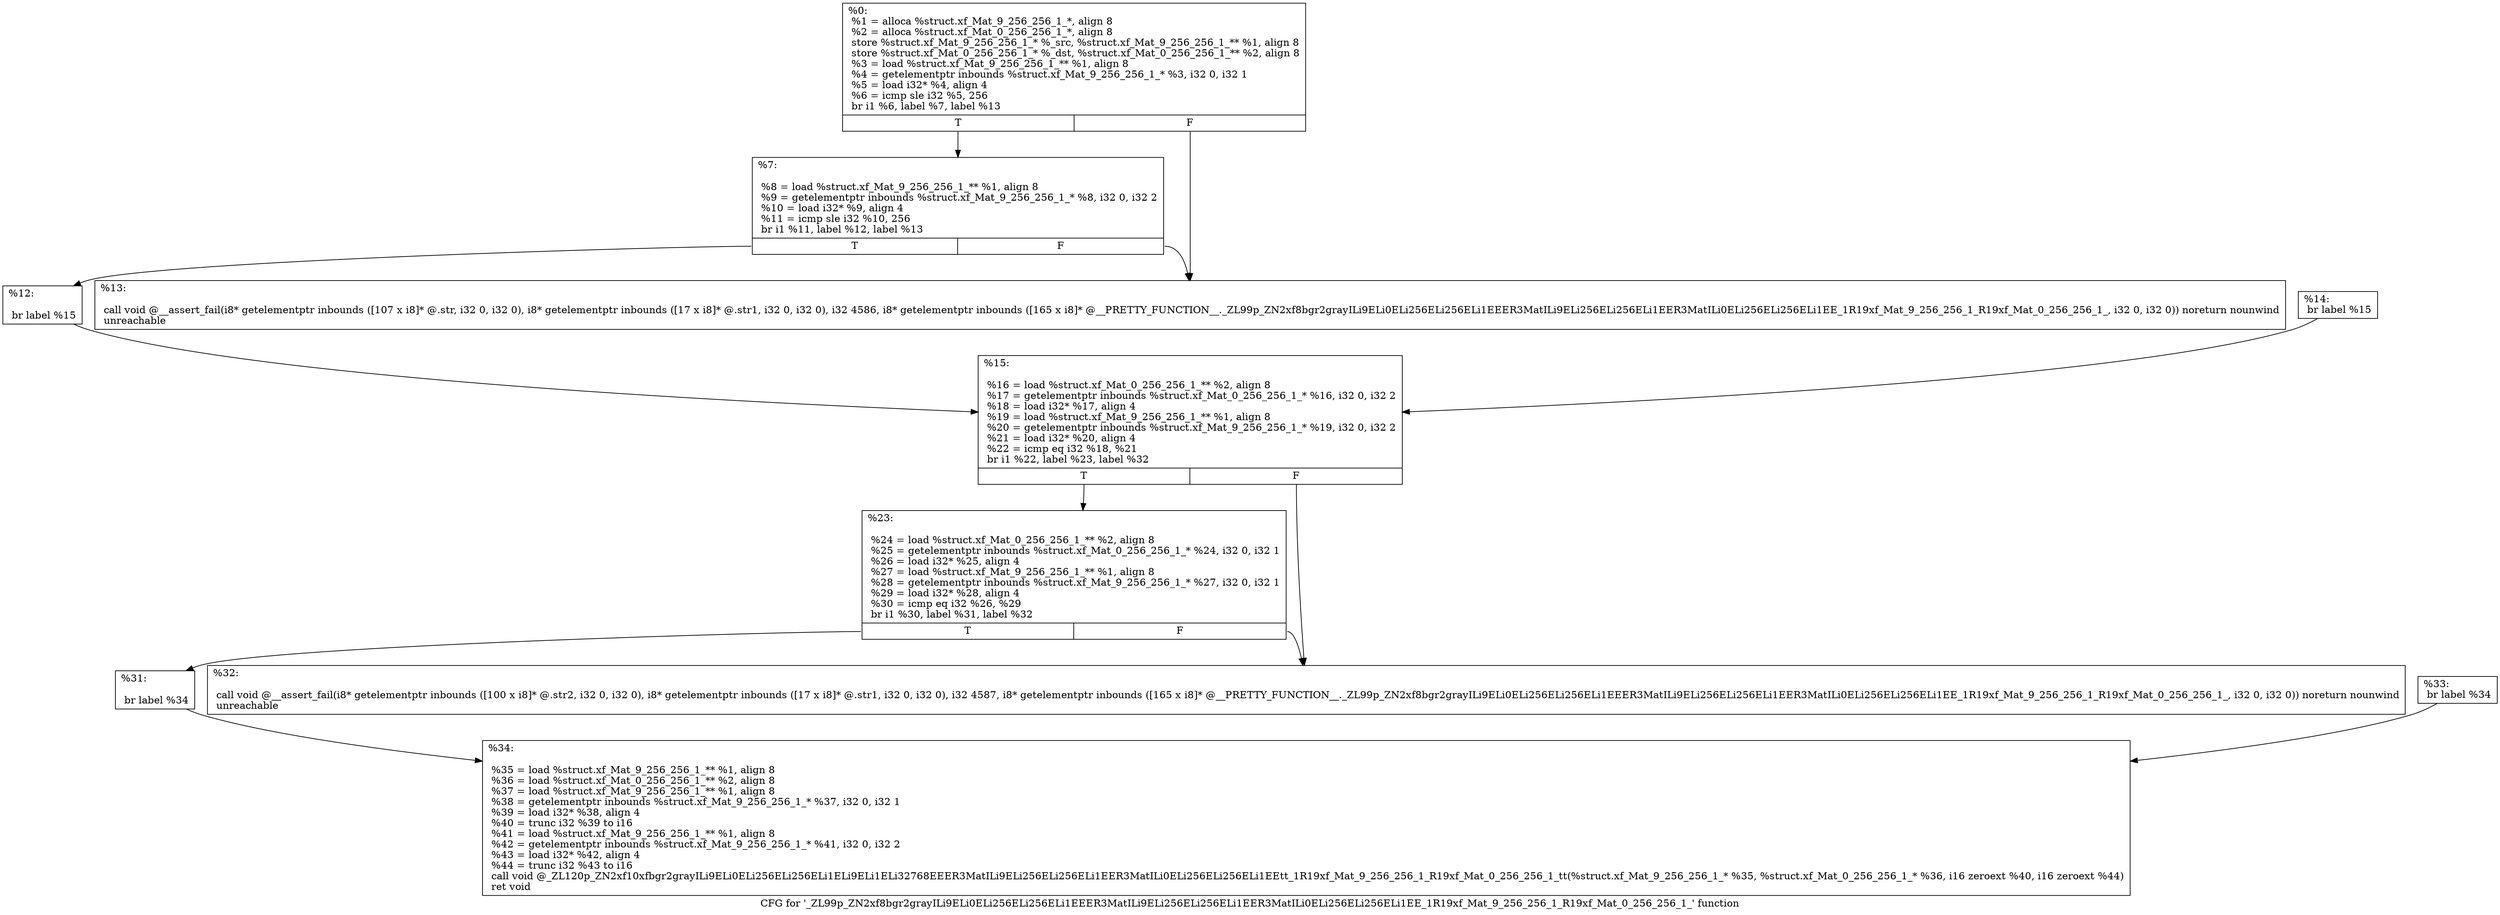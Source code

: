 digraph "CFG for '_ZL99p_ZN2xf8bgr2grayILi9ELi0ELi256ELi256ELi1EEER3MatILi9ELi256ELi256ELi1EER3MatILi0ELi256ELi256ELi1EE_1R19xf_Mat_9_256_256_1_R19xf_Mat_0_256_256_1_' function" {
	label="CFG for '_ZL99p_ZN2xf8bgr2grayILi9ELi0ELi256ELi256ELi1EEER3MatILi9ELi256ELi256ELi1EER3MatILi0ELi256ELi256ELi1EE_1R19xf_Mat_9_256_256_1_R19xf_Mat_0_256_256_1_' function";

	Node0x15e6c50 [shape=record,label="{%0:\l  %1 = alloca %struct.xf_Mat_9_256_256_1_*, align 8\l  %2 = alloca %struct.xf_Mat_0_256_256_1_*, align 8\l  store %struct.xf_Mat_9_256_256_1_* %_src, %struct.xf_Mat_9_256_256_1_** %1, align 8\l  store %struct.xf_Mat_0_256_256_1_* %_dst, %struct.xf_Mat_0_256_256_1_** %2, align 8\l  %3 = load %struct.xf_Mat_9_256_256_1_** %1, align 8\l  %4 = getelementptr inbounds %struct.xf_Mat_9_256_256_1_* %3, i32 0, i32 1\l  %5 = load i32* %4, align 4\l  %6 = icmp sle i32 %5, 256\l  br i1 %6, label %7, label %13\l|{<s0>T|<s1>F}}"];
	Node0x15e6c50:s0 -> Node0x15e70b0;
	Node0x15e6c50:s1 -> Node0x15e7110;
	Node0x15e70b0 [shape=record,label="{%7:\l\l  %8 = load %struct.xf_Mat_9_256_256_1_** %1, align 8\l  %9 = getelementptr inbounds %struct.xf_Mat_9_256_256_1_* %8, i32 0, i32 2\l  %10 = load i32* %9, align 4\l  %11 = icmp sle i32 %10, 256\l  br i1 %11, label %12, label %13\l|{<s0>T|<s1>F}}"];
	Node0x15e70b0:s0 -> Node0x15e7480;
	Node0x15e70b0:s1 -> Node0x15e7110;
	Node0x15e7480 [shape=record,label="{%12:\l\l  br label %15\l}"];
	Node0x15e7480 -> Node0x15e7590;
	Node0x15e7110 [shape=record,label="{%13:\l\l  call void @__assert_fail(i8* getelementptr inbounds ([107 x i8]* @.str, i32 0, i32 0), i8* getelementptr inbounds ([17 x i8]* @.str1, i32 0, i32 0), i32 4586, i8* getelementptr inbounds ([165 x i8]* @__PRETTY_FUNCTION__._ZL99p_ZN2xf8bgr2grayILi9ELi0ELi256ELi256ELi1EEER3MatILi9ELi256ELi256ELi1EER3MatILi0ELi256ELi256ELi1EE_1R19xf_Mat_9_256_256_1_R19xf_Mat_0_256_256_1_, i32 0, i32 0)) noreturn nounwind\l  unreachable\l}"];
	Node0x15e7ce0 [shape=record,label="{%14:                                                  \l  br label %15\l}"];
	Node0x15e7ce0 -> Node0x15e7590;
	Node0x15e7590 [shape=record,label="{%15:\l\l  %16 = load %struct.xf_Mat_0_256_256_1_** %2, align 8\l  %17 = getelementptr inbounds %struct.xf_Mat_0_256_256_1_* %16, i32 0, i32 2\l  %18 = load i32* %17, align 4\l  %19 = load %struct.xf_Mat_9_256_256_1_** %1, align 8\l  %20 = getelementptr inbounds %struct.xf_Mat_9_256_256_1_* %19, i32 0, i32 2\l  %21 = load i32* %20, align 4\l  %22 = icmp eq i32 %18, %21\l  br i1 %22, label %23, label %32\l|{<s0>T|<s1>F}}"];
	Node0x15e7590:s0 -> Node0x15e8160;
	Node0x15e7590:s1 -> Node0x15e81c0;
	Node0x15e8160 [shape=record,label="{%23:\l\l  %24 = load %struct.xf_Mat_0_256_256_1_** %2, align 8\l  %25 = getelementptr inbounds %struct.xf_Mat_0_256_256_1_* %24, i32 0, i32 1\l  %26 = load i32* %25, align 4\l  %27 = load %struct.xf_Mat_9_256_256_1_** %1, align 8\l  %28 = getelementptr inbounds %struct.xf_Mat_9_256_256_1_* %27, i32 0, i32 1\l  %29 = load i32* %28, align 4\l  %30 = icmp eq i32 %26, %29\l  br i1 %30, label %31, label %32\l|{<s0>T|<s1>F}}"];
	Node0x15e8160:s0 -> Node0x15e86c0;
	Node0x15e8160:s1 -> Node0x15e81c0;
	Node0x15e86c0 [shape=record,label="{%31:\l\l  br label %34\l}"];
	Node0x15e86c0 -> Node0x15e87d0;
	Node0x15e81c0 [shape=record,label="{%32:\l\l  call void @__assert_fail(i8* getelementptr inbounds ([100 x i8]* @.str2, i32 0, i32 0), i8* getelementptr inbounds ([17 x i8]* @.str1, i32 0, i32 0), i32 4587, i8* getelementptr inbounds ([165 x i8]* @__PRETTY_FUNCTION__._ZL99p_ZN2xf8bgr2grayILi9ELi0ELi256ELi256ELi1EEER3MatILi9ELi256ELi256ELi1EER3MatILi0ELi256ELi256ELi1EE_1R19xf_Mat_9_256_256_1_R19xf_Mat_0_256_256_1_, i32 0, i32 0)) noreturn nounwind\l  unreachable\l}"];
	Node0x15e8bb0 [shape=record,label="{%33:                                                  \l  br label %34\l}"];
	Node0x15e8bb0 -> Node0x15e87d0;
	Node0x15e87d0 [shape=record,label="{%34:\l\l  %35 = load %struct.xf_Mat_9_256_256_1_** %1, align 8\l  %36 = load %struct.xf_Mat_0_256_256_1_** %2, align 8\l  %37 = load %struct.xf_Mat_9_256_256_1_** %1, align 8\l  %38 = getelementptr inbounds %struct.xf_Mat_9_256_256_1_* %37, i32 0, i32 1\l  %39 = load i32* %38, align 4\l  %40 = trunc i32 %39 to i16\l  %41 = load %struct.xf_Mat_9_256_256_1_** %1, align 8\l  %42 = getelementptr inbounds %struct.xf_Mat_9_256_256_1_* %41, i32 0, i32 2\l  %43 = load i32* %42, align 4\l  %44 = trunc i32 %43 to i16\l  call void @_ZL120p_ZN2xf10xfbgr2grayILi9ELi0ELi256ELi256ELi1ELi9ELi1ELi32768EEER3MatILi9ELi256ELi256ELi1EER3MatILi0ELi256ELi256ELi1EEtt_1R19xf_Mat_9_256_256_1_R19xf_Mat_0_256_256_1_tt(%struct.xf_Mat_9_256_256_1_* %35, %struct.xf_Mat_0_256_256_1_* %36, i16 zeroext %40, i16 zeroext %44)\l  ret void\l}"];
}
